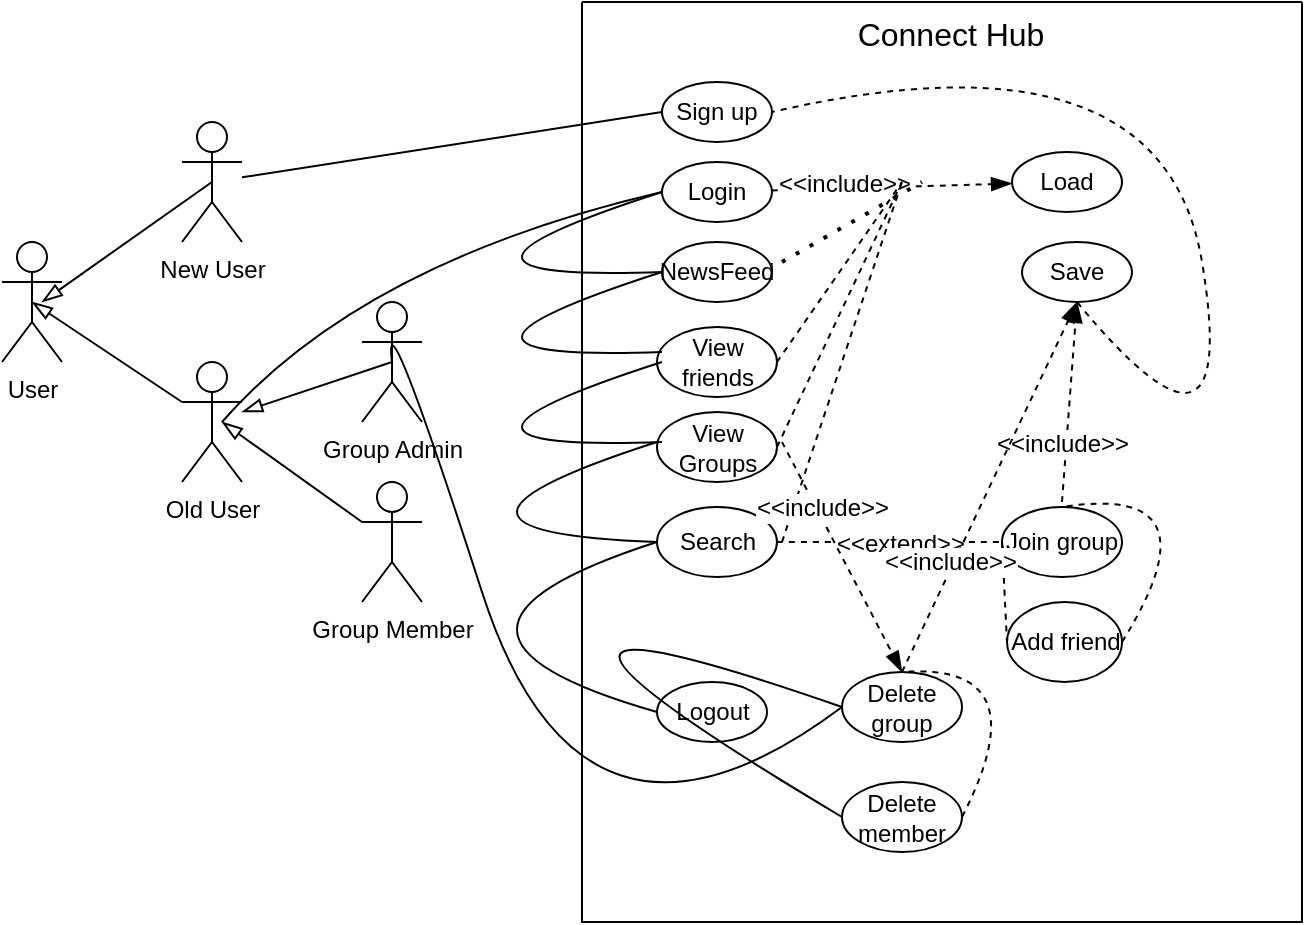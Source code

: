 <mxfile version="25.0.3">
  <diagram name="Page-1" id="lZ1q6_z91efnz92h6wNo">
    <mxGraphModel dx="703" dy="1430" grid="1" gridSize="10" guides="1" tooltips="1" connect="1" arrows="1" fold="1" page="1" pageScale="1" pageWidth="850" pageHeight="1100" math="0" shadow="0">
      <root>
        <mxCell id="0" />
        <mxCell id="1" parent="0" />
        <mxCell id="jA7OHrT02d0z7Ygq6u0A-1" value="User" style="shape=umlActor;verticalLabelPosition=bottom;verticalAlign=top;html=1;outlineConnect=0;" vertex="1" parent="1">
          <mxGeometry x="40" y="280" width="30" height="60" as="geometry" />
        </mxCell>
        <mxCell id="jA7OHrT02d0z7Ygq6u0A-27" value="" style="edgeStyle=none;curved=1;rounded=0;orthogonalLoop=1;jettySize=auto;html=1;fontSize=12;startSize=8;endSize=8;entryX=0;entryY=0.5;entryDx=0;entryDy=0;endArrow=none;endFill=0;" edge="1" parent="1" source="jA7OHrT02d0z7Ygq6u0A-2" target="jA7OHrT02d0z7Ygq6u0A-7">
          <mxGeometry relative="1" as="geometry">
            <mxPoint x="255" y="250" as="targetPoint" />
          </mxGeometry>
        </mxCell>
        <mxCell id="jA7OHrT02d0z7Ygq6u0A-2" value="New User" style="shape=umlActor;verticalLabelPosition=bottom;verticalAlign=top;html=1;outlineConnect=0;" vertex="1" parent="1">
          <mxGeometry x="130" y="220" width="30" height="60" as="geometry" />
        </mxCell>
        <mxCell id="jA7OHrT02d0z7Ygq6u0A-3" value="Old User" style="shape=umlActor;verticalLabelPosition=bottom;verticalAlign=top;html=1;outlineConnect=0;" vertex="1" parent="1">
          <mxGeometry x="130" y="340" width="30" height="60" as="geometry" />
        </mxCell>
        <mxCell id="jA7OHrT02d0z7Ygq6u0A-4" value="Group Admin" style="shape=umlActor;verticalLabelPosition=bottom;verticalAlign=top;html=1;outlineConnect=0;" vertex="1" parent="1">
          <mxGeometry x="220" y="310" width="30" height="60" as="geometry" />
        </mxCell>
        <mxCell id="jA7OHrT02d0z7Ygq6u0A-5" value="Group Member" style="shape=umlActor;verticalLabelPosition=bottom;verticalAlign=top;html=1;outlineConnect=0;" vertex="1" parent="1">
          <mxGeometry x="220" y="400" width="30" height="60" as="geometry" />
        </mxCell>
        <mxCell id="jA7OHrT02d0z7Ygq6u0A-7" value="Sign up" style="ellipse;whiteSpace=wrap;html=1;" vertex="1" parent="1">
          <mxGeometry x="370" y="200" width="55" height="30" as="geometry" />
        </mxCell>
        <mxCell id="jA7OHrT02d0z7Ygq6u0A-8" value="" style="endArrow=blockThin;html=1;rounded=0;fontSize=12;startSize=8;endSize=8;curved=1;endFill=0;exitX=0.5;exitY=0.5;exitDx=0;exitDy=0;exitPerimeter=0;" edge="1" parent="1" source="jA7OHrT02d0z7Ygq6u0A-2">
          <mxGeometry width="50" height="50" relative="1" as="geometry">
            <mxPoint x="250" y="340" as="sourcePoint" />
            <mxPoint x="60" y="310" as="targetPoint" />
          </mxGeometry>
        </mxCell>
        <mxCell id="jA7OHrT02d0z7Ygq6u0A-10" value="" style="endArrow=blockThin;html=1;rounded=0;fontSize=12;startSize=8;endSize=8;curved=1;endFill=0;entryX=0.5;entryY=0.5;entryDx=0;entryDy=0;entryPerimeter=0;" edge="1" parent="1" source="jA7OHrT02d0z7Ygq6u0A-3" target="jA7OHrT02d0z7Ygq6u0A-1">
          <mxGeometry width="50" height="50" relative="1" as="geometry">
            <mxPoint x="140" y="270" as="sourcePoint" />
            <mxPoint x="80" y="310" as="targetPoint" />
          </mxGeometry>
        </mxCell>
        <mxCell id="jA7OHrT02d0z7Ygq6u0A-11" value="" style="endArrow=blockThin;html=1;rounded=0;fontSize=12;startSize=8;endSize=8;curved=1;endFill=0;exitX=0.5;exitY=0.5;exitDx=0;exitDy=0;exitPerimeter=0;" edge="1" parent="1" source="jA7OHrT02d0z7Ygq6u0A-4" target="jA7OHrT02d0z7Ygq6u0A-3">
          <mxGeometry width="50" height="50" relative="1" as="geometry">
            <mxPoint x="155" y="260" as="sourcePoint" />
            <mxPoint x="70" y="320" as="targetPoint" />
          </mxGeometry>
        </mxCell>
        <mxCell id="jA7OHrT02d0z7Ygq6u0A-12" value="" style="endArrow=blockThin;html=1;rounded=0;fontSize=12;startSize=8;endSize=8;curved=1;endFill=0;exitX=0;exitY=0.333;exitDx=0;exitDy=0;exitPerimeter=0;" edge="1" parent="1" source="jA7OHrT02d0z7Ygq6u0A-5">
          <mxGeometry width="50" height="50" relative="1" as="geometry">
            <mxPoint x="245" y="350" as="sourcePoint" />
            <mxPoint x="150" y="370" as="targetPoint" />
          </mxGeometry>
        </mxCell>
        <mxCell id="jA7OHrT02d0z7Ygq6u0A-34" value="" style="edgeStyle=none;curved=1;rounded=0;orthogonalLoop=1;jettySize=auto;html=1;fontSize=12;startSize=8;endSize=8;endArrow=blockThin;endFill=1;dashed=1;" edge="1" parent="1" source="jA7OHrT02d0z7Ygq6u0A-13" target="jA7OHrT02d0z7Ygq6u0A-18">
          <mxGeometry relative="1" as="geometry" />
        </mxCell>
        <mxCell id="jA7OHrT02d0z7Ygq6u0A-35" value="&amp;lt;&amp;lt;include&amp;gt;&amp;gt;" style="edgeLabel;html=1;align=center;verticalAlign=middle;resizable=0;points=[];fontSize=12;" vertex="1" connectable="0" parent="jA7OHrT02d0z7Ygq6u0A-34">
          <mxGeometry x="-0.411" y="2" relative="1" as="geometry">
            <mxPoint as="offset" />
          </mxGeometry>
        </mxCell>
        <mxCell id="jA7OHrT02d0z7Ygq6u0A-13" value="Login" style="ellipse;whiteSpace=wrap;html=1;" vertex="1" parent="1">
          <mxGeometry x="370" y="240" width="55" height="30" as="geometry" />
        </mxCell>
        <mxCell id="jA7OHrT02d0z7Ygq6u0A-14" value="NewsFeed" style="ellipse;whiteSpace=wrap;html=1;" vertex="1" parent="1">
          <mxGeometry x="370" y="280" width="55" height="30" as="geometry" />
        </mxCell>
        <mxCell id="jA7OHrT02d0z7Ygq6u0A-15" value="View friends" style="ellipse;whiteSpace=wrap;html=1;" vertex="1" parent="1">
          <mxGeometry x="367.5" y="322.5" width="60" height="35" as="geometry" />
        </mxCell>
        <mxCell id="jA7OHrT02d0z7Ygq6u0A-16" value="View Groups" style="ellipse;whiteSpace=wrap;html=1;" vertex="1" parent="1">
          <mxGeometry x="367.5" y="365" width="60" height="35" as="geometry" />
        </mxCell>
        <mxCell id="jA7OHrT02d0z7Ygq6u0A-17" value="Logout" style="ellipse;whiteSpace=wrap;html=1;" vertex="1" parent="1">
          <mxGeometry x="367.5" y="500" width="55" height="30" as="geometry" />
        </mxCell>
        <mxCell id="jA7OHrT02d0z7Ygq6u0A-18" value="Load" style="ellipse;whiteSpace=wrap;html=1;" vertex="1" parent="1">
          <mxGeometry x="545" y="235" width="55" height="30" as="geometry" />
        </mxCell>
        <mxCell id="jA7OHrT02d0z7Ygq6u0A-19" value="Save" style="ellipse;whiteSpace=wrap;html=1;" vertex="1" parent="1">
          <mxGeometry x="550" y="280" width="55" height="30" as="geometry" />
        </mxCell>
        <mxCell id="jA7OHrT02d0z7Ygq6u0A-23" value="" style="edgeStyle=none;curved=1;rounded=0;orthogonalLoop=1;jettySize=auto;html=1;fontSize=12;startSize=8;endSize=8;entryX=0;entryY=0.5;entryDx=0;entryDy=0;endArrow=none;endFill=0;dashed=1;" edge="1" parent="1" source="jA7OHrT02d0z7Ygq6u0A-20" target="jA7OHrT02d0z7Ygq6u0A-21">
          <mxGeometry relative="1" as="geometry" />
        </mxCell>
        <mxCell id="jA7OHrT02d0z7Ygq6u0A-25" value="&amp;lt;&amp;lt;extend&amp;gt;&amp;gt;" style="edgeLabel;html=1;align=center;verticalAlign=middle;resizable=0;points=[];fontSize=12;" vertex="1" connectable="0" parent="jA7OHrT02d0z7Ygq6u0A-23">
          <mxGeometry x="0.083" y="-1" relative="1" as="geometry">
            <mxPoint as="offset" />
          </mxGeometry>
        </mxCell>
        <mxCell id="jA7OHrT02d0z7Ygq6u0A-20" value="Search" style="ellipse;whiteSpace=wrap;html=1;" vertex="1" parent="1">
          <mxGeometry x="367.5" y="412.5" width="60" height="35" as="geometry" />
        </mxCell>
        <mxCell id="jA7OHrT02d0z7Ygq6u0A-21" value="Join group" style="ellipse;whiteSpace=wrap;html=1;" vertex="1" parent="1">
          <mxGeometry x="540" y="412.5" width="60" height="35" as="geometry" />
        </mxCell>
        <mxCell id="jA7OHrT02d0z7Ygq6u0A-22" value="Add friend" style="ellipse;whiteSpace=wrap;html=1;" vertex="1" parent="1">
          <mxGeometry x="542.5" y="460" width="57.5" height="40" as="geometry" />
        </mxCell>
        <mxCell id="jA7OHrT02d0z7Ygq6u0A-24" value="" style="edgeStyle=none;curved=1;rounded=0;orthogonalLoop=1;jettySize=auto;html=1;fontSize=12;startSize=8;endSize=8;entryX=0;entryY=0.5;entryDx=0;entryDy=0;endArrow=none;endFill=0;dashed=1;exitX=0;exitY=0.5;exitDx=0;exitDy=0;" edge="1" parent="1" source="jA7OHrT02d0z7Ygq6u0A-21" target="jA7OHrT02d0z7Ygq6u0A-22">
          <mxGeometry relative="1" as="geometry">
            <mxPoint x="430" y="430" as="sourcePoint" />
            <mxPoint x="498" y="440" as="targetPoint" />
          </mxGeometry>
        </mxCell>
        <mxCell id="jA7OHrT02d0z7Ygq6u0A-28" value="" style="edgeStyle=none;curved=1;rounded=0;orthogonalLoop=1;jettySize=auto;html=1;fontSize=12;startSize=8;endSize=8;entryX=0;entryY=0.5;entryDx=0;entryDy=0;endArrow=none;endFill=0;" edge="1" parent="1" target="jA7OHrT02d0z7Ygq6u0A-13">
          <mxGeometry relative="1" as="geometry">
            <mxPoint x="150" y="370" as="sourcePoint" />
            <mxPoint x="380" y="225" as="targetPoint" />
            <Array as="points">
              <mxPoint x="220" y="290" />
            </Array>
          </mxGeometry>
        </mxCell>
        <mxCell id="jA7OHrT02d0z7Ygq6u0A-29" value="" style="edgeStyle=none;curved=1;rounded=0;orthogonalLoop=1;jettySize=auto;html=1;fontSize=12;startSize=8;endSize=8;entryX=0;entryY=0.5;entryDx=0;entryDy=0;endArrow=none;endFill=0;exitX=0;exitY=0.5;exitDx=0;exitDy=0;" edge="1" parent="1" source="jA7OHrT02d0z7Ygq6u0A-13" target="jA7OHrT02d0z7Ygq6u0A-14">
          <mxGeometry relative="1" as="geometry">
            <mxPoint x="280" y="310" as="sourcePoint" />
            <mxPoint x="380" y="265" as="targetPoint" />
            <Array as="points">
              <mxPoint x="230" y="300" />
            </Array>
          </mxGeometry>
        </mxCell>
        <mxCell id="jA7OHrT02d0z7Ygq6u0A-30" value="" style="edgeStyle=none;curved=1;rounded=0;orthogonalLoop=1;jettySize=auto;html=1;fontSize=12;startSize=8;endSize=8;entryX=0;entryY=0.5;entryDx=0;entryDy=0;endArrow=none;endFill=0;exitX=0;exitY=0.5;exitDx=0;exitDy=0;" edge="1" parent="1">
          <mxGeometry relative="1" as="geometry">
            <mxPoint x="370" y="295" as="sourcePoint" />
            <mxPoint x="370" y="335" as="targetPoint" />
            <Array as="points">
              <mxPoint x="230" y="340" />
            </Array>
          </mxGeometry>
        </mxCell>
        <mxCell id="jA7OHrT02d0z7Ygq6u0A-31" value="" style="edgeStyle=none;curved=1;rounded=0;orthogonalLoop=1;jettySize=auto;html=1;fontSize=12;startSize=8;endSize=8;entryX=0;entryY=0.5;entryDx=0;entryDy=0;endArrow=none;endFill=0;exitX=0;exitY=0.5;exitDx=0;exitDy=0;" edge="1" parent="1">
          <mxGeometry relative="1" as="geometry">
            <mxPoint x="370" y="340" as="sourcePoint" />
            <mxPoint x="370" y="380" as="targetPoint" />
            <Array as="points">
              <mxPoint x="230" y="385" />
            </Array>
          </mxGeometry>
        </mxCell>
        <mxCell id="jA7OHrT02d0z7Ygq6u0A-32" value="" style="edgeStyle=none;curved=1;rounded=0;orthogonalLoop=1;jettySize=auto;html=1;fontSize=12;startSize=8;endSize=8;entryX=0;entryY=0.5;entryDx=0;entryDy=0;endArrow=none;endFill=0;exitX=0;exitY=0.5;exitDx=0;exitDy=0;" edge="1" parent="1" target="jA7OHrT02d0z7Ygq6u0A-20">
          <mxGeometry relative="1" as="geometry">
            <mxPoint x="367.5" y="380" as="sourcePoint" />
            <mxPoint x="367.5" y="420" as="targetPoint" />
            <Array as="points">
              <mxPoint x="227.5" y="425" />
            </Array>
          </mxGeometry>
        </mxCell>
        <mxCell id="jA7OHrT02d0z7Ygq6u0A-33" value="" style="edgeStyle=none;curved=1;rounded=0;orthogonalLoop=1;jettySize=auto;html=1;fontSize=12;startSize=8;endSize=8;entryX=0;entryY=0.5;entryDx=0;entryDy=0;endArrow=none;endFill=0;exitX=0;exitY=0.5;exitDx=0;exitDy=0;" edge="1" parent="1" target="jA7OHrT02d0z7Ygq6u0A-17">
          <mxGeometry relative="1" as="geometry">
            <mxPoint x="367.5" y="430" as="sourcePoint" />
            <mxPoint x="367.5" y="470" as="targetPoint" />
            <Array as="points">
              <mxPoint x="227.5" y="475" />
            </Array>
          </mxGeometry>
        </mxCell>
        <mxCell id="jA7OHrT02d0z7Ygq6u0A-36" value="" style="endArrow=none;dashed=1;html=1;dashPattern=1 3;strokeWidth=2;rounded=0;fontSize=12;startSize=8;endSize=8;curved=1;" edge="1" parent="1">
          <mxGeometry width="50" height="50" relative="1" as="geometry">
            <mxPoint x="430" y="290" as="sourcePoint" />
            <mxPoint x="500" y="250" as="targetPoint" />
          </mxGeometry>
        </mxCell>
        <mxCell id="jA7OHrT02d0z7Ygq6u0A-37" value="" style="endArrow=none;dashed=1;html=1;rounded=0;fontSize=12;startSize=8;endSize=8;curved=1;exitX=1;exitY=0.5;exitDx=0;exitDy=0;" edge="1" parent="1" source="jA7OHrT02d0z7Ygq6u0A-15">
          <mxGeometry width="50" height="50" relative="1" as="geometry">
            <mxPoint x="410" y="330" as="sourcePoint" />
            <mxPoint x="490" y="250" as="targetPoint" />
          </mxGeometry>
        </mxCell>
        <mxCell id="jA7OHrT02d0z7Ygq6u0A-38" value="" style="endArrow=none;dashed=1;html=1;rounded=0;fontSize=12;startSize=8;endSize=8;curved=1;exitX=1;exitY=0.5;exitDx=0;exitDy=0;" edge="1" parent="1" source="jA7OHrT02d0z7Ygq6u0A-16">
          <mxGeometry width="50" height="50" relative="1" as="geometry">
            <mxPoint x="438" y="350" as="sourcePoint" />
            <mxPoint x="490" y="250" as="targetPoint" />
          </mxGeometry>
        </mxCell>
        <mxCell id="jA7OHrT02d0z7Ygq6u0A-39" value="" style="endArrow=none;dashed=1;html=1;rounded=0;fontSize=12;startSize=8;endSize=8;curved=1;" edge="1" parent="1">
          <mxGeometry width="50" height="50" relative="1" as="geometry">
            <mxPoint x="430" y="430" as="sourcePoint" />
            <mxPoint x="490" y="250" as="targetPoint" />
          </mxGeometry>
        </mxCell>
        <mxCell id="jA7OHrT02d0z7Ygq6u0A-40" value="" style="edgeStyle=none;curved=1;rounded=0;orthogonalLoop=1;jettySize=auto;html=1;fontSize=12;startSize=8;endSize=8;endArrow=blockThin;endFill=1;dashed=1;entryX=0.5;entryY=1;entryDx=0;entryDy=0;" edge="1" parent="1" target="jA7OHrT02d0z7Ygq6u0A-19">
          <mxGeometry relative="1" as="geometry">
            <mxPoint x="570" y="410" as="sourcePoint" />
            <mxPoint x="555" y="261" as="targetPoint" />
          </mxGeometry>
        </mxCell>
        <mxCell id="jA7OHrT02d0z7Ygq6u0A-41" value="&amp;lt;&amp;lt;include&amp;gt;&amp;gt;" style="edgeLabel;html=1;align=center;verticalAlign=middle;resizable=0;points=[];fontSize=12;" vertex="1" connectable="0" parent="jA7OHrT02d0z7Ygq6u0A-40">
          <mxGeometry x="-0.411" y="2" relative="1" as="geometry">
            <mxPoint as="offset" />
          </mxGeometry>
        </mxCell>
        <mxCell id="jA7OHrT02d0z7Ygq6u0A-42" value="" style="endArrow=none;dashed=1;html=1;rounded=0;fontSize=12;startSize=8;endSize=8;curved=1;entryX=0.5;entryY=0;entryDx=0;entryDy=0;exitX=1;exitY=0.5;exitDx=0;exitDy=0;" edge="1" parent="1" source="jA7OHrT02d0z7Ygq6u0A-22" target="jA7OHrT02d0z7Ygq6u0A-21">
          <mxGeometry width="50" height="50" relative="1" as="geometry">
            <mxPoint x="630" y="413" as="sourcePoint" />
            <mxPoint x="500" y="260" as="targetPoint" />
            <Array as="points">
              <mxPoint x="650" y="400" />
            </Array>
          </mxGeometry>
        </mxCell>
        <mxCell id="jA7OHrT02d0z7Ygq6u0A-43" value="" style="endArrow=none;dashed=1;html=1;rounded=0;fontSize=12;startSize=8;endSize=8;curved=1;entryX=1;entryY=0.5;entryDx=0;entryDy=0;exitX=0.5;exitY=1;exitDx=0;exitDy=0;" edge="1" parent="1" source="jA7OHrT02d0z7Ygq6u0A-19" target="jA7OHrT02d0z7Ygq6u0A-7">
          <mxGeometry width="50" height="50" relative="1" as="geometry">
            <mxPoint x="610" y="490" as="sourcePoint" />
            <mxPoint x="580" y="423" as="targetPoint" />
            <Array as="points">
              <mxPoint x="660" y="410" />
              <mxPoint x="620" y="170" />
            </Array>
          </mxGeometry>
        </mxCell>
        <mxCell id="jA7OHrT02d0z7Ygq6u0A-44" value="Delete group" style="ellipse;whiteSpace=wrap;html=1;" vertex="1" parent="1">
          <mxGeometry x="460" y="495" width="60" height="35" as="geometry" />
        </mxCell>
        <mxCell id="jA7OHrT02d0z7Ygq6u0A-45" value="Delete member" style="ellipse;whiteSpace=wrap;html=1;" vertex="1" parent="1">
          <mxGeometry x="460" y="550" width="60" height="35" as="geometry" />
        </mxCell>
        <mxCell id="jA7OHrT02d0z7Ygq6u0A-46" value="" style="edgeStyle=none;curved=1;rounded=0;orthogonalLoop=1;jettySize=auto;html=1;fontSize=12;startSize=8;endSize=8;entryX=0;entryY=0.5;entryDx=0;entryDy=0;endArrow=none;endFill=0;exitX=0.5;exitY=0.5;exitDx=0;exitDy=0;exitPerimeter=0;" edge="1" parent="1" source="jA7OHrT02d0z7Ygq6u0A-4" target="jA7OHrT02d0z7Ygq6u0A-44">
          <mxGeometry relative="1" as="geometry">
            <mxPoint x="160" y="380" as="sourcePoint" />
            <mxPoint x="380" y="265" as="targetPoint" />
            <Array as="points">
              <mxPoint x="230" y="300" />
              <mxPoint x="330" y="610" />
            </Array>
          </mxGeometry>
        </mxCell>
        <mxCell id="jA7OHrT02d0z7Ygq6u0A-48" value="" style="edgeStyle=none;curved=1;rounded=0;orthogonalLoop=1;jettySize=auto;html=1;fontSize=12;startSize=8;endSize=8;entryX=0;entryY=0.5;entryDx=0;entryDy=0;endArrow=none;endFill=0;exitX=0;exitY=0.5;exitDx=0;exitDy=0;" edge="1" parent="1" source="jA7OHrT02d0z7Ygq6u0A-44" target="jA7OHrT02d0z7Ygq6u0A-45">
          <mxGeometry relative="1" as="geometry">
            <mxPoint x="377.5" y="390" as="sourcePoint" />
            <mxPoint x="378" y="440" as="targetPoint" />
            <Array as="points">
              <mxPoint x="237.5" y="435" />
            </Array>
          </mxGeometry>
        </mxCell>
        <mxCell id="jA7OHrT02d0z7Ygq6u0A-49" value="" style="edgeStyle=none;curved=1;rounded=0;orthogonalLoop=1;jettySize=auto;html=1;fontSize=12;startSize=8;endSize=8;endArrow=blockThin;endFill=1;dashed=1;entryX=0.5;entryY=0;entryDx=0;entryDy=0;" edge="1" parent="1" target="jA7OHrT02d0z7Ygq6u0A-44">
          <mxGeometry relative="1" as="geometry">
            <mxPoint x="430" y="380" as="sourcePoint" />
            <mxPoint x="555" y="261" as="targetPoint" />
          </mxGeometry>
        </mxCell>
        <mxCell id="jA7OHrT02d0z7Ygq6u0A-50" value="&amp;lt;&amp;lt;include&amp;gt;&amp;gt;" style="edgeLabel;html=1;align=center;verticalAlign=middle;resizable=0;points=[];fontSize=12;" vertex="1" connectable="0" parent="jA7OHrT02d0z7Ygq6u0A-49">
          <mxGeometry x="-0.411" y="2" relative="1" as="geometry">
            <mxPoint as="offset" />
          </mxGeometry>
        </mxCell>
        <mxCell id="jA7OHrT02d0z7Ygq6u0A-51" value="" style="endArrow=none;dashed=1;html=1;rounded=0;fontSize=12;startSize=8;endSize=8;curved=1;entryX=0.5;entryY=0;entryDx=0;entryDy=0;exitX=1;exitY=0.5;exitDx=0;exitDy=0;" edge="1" parent="1" source="jA7OHrT02d0z7Ygq6u0A-45" target="jA7OHrT02d0z7Ygq6u0A-44">
          <mxGeometry width="50" height="50" relative="1" as="geometry">
            <mxPoint x="440" y="440" as="sourcePoint" />
            <mxPoint x="500" y="260" as="targetPoint" />
            <Array as="points">
              <mxPoint x="560" y="490" />
            </Array>
          </mxGeometry>
        </mxCell>
        <mxCell id="jA7OHrT02d0z7Ygq6u0A-52" value="" style="edgeStyle=none;curved=1;rounded=0;orthogonalLoop=1;jettySize=auto;html=1;fontSize=12;startSize=8;endSize=8;endArrow=blockThin;endFill=1;dashed=1;entryX=0.5;entryY=1;entryDx=0;entryDy=0;exitX=0.5;exitY=0;exitDx=0;exitDy=0;" edge="1" parent="1" source="jA7OHrT02d0z7Ygq6u0A-44" target="jA7OHrT02d0z7Ygq6u0A-19">
          <mxGeometry relative="1" as="geometry">
            <mxPoint x="580" y="420" as="sourcePoint" />
            <mxPoint x="588" y="320" as="targetPoint" />
          </mxGeometry>
        </mxCell>
        <mxCell id="jA7OHrT02d0z7Ygq6u0A-53" value="&amp;lt;&amp;lt;include&amp;gt;&amp;gt;" style="edgeLabel;html=1;align=center;verticalAlign=middle;resizable=0;points=[];fontSize=12;" vertex="1" connectable="0" parent="jA7OHrT02d0z7Ygq6u0A-52">
          <mxGeometry x="-0.411" y="2" relative="1" as="geometry">
            <mxPoint as="offset" />
          </mxGeometry>
        </mxCell>
        <mxCell id="jA7OHrT02d0z7Ygq6u0A-54" value="" style="swimlane;startSize=0;" vertex="1" parent="1">
          <mxGeometry x="330" y="160" width="360" height="460" as="geometry" />
        </mxCell>
        <mxCell id="jA7OHrT02d0z7Ygq6u0A-55" value="Connect Hub" style="text;html=1;align=center;verticalAlign=middle;resizable=0;points=[];autosize=1;strokeColor=none;fillColor=none;fontSize=16;" vertex="1" parent="1">
          <mxGeometry x="454" y="161" width="120" height="30" as="geometry" />
        </mxCell>
      </root>
    </mxGraphModel>
  </diagram>
</mxfile>
